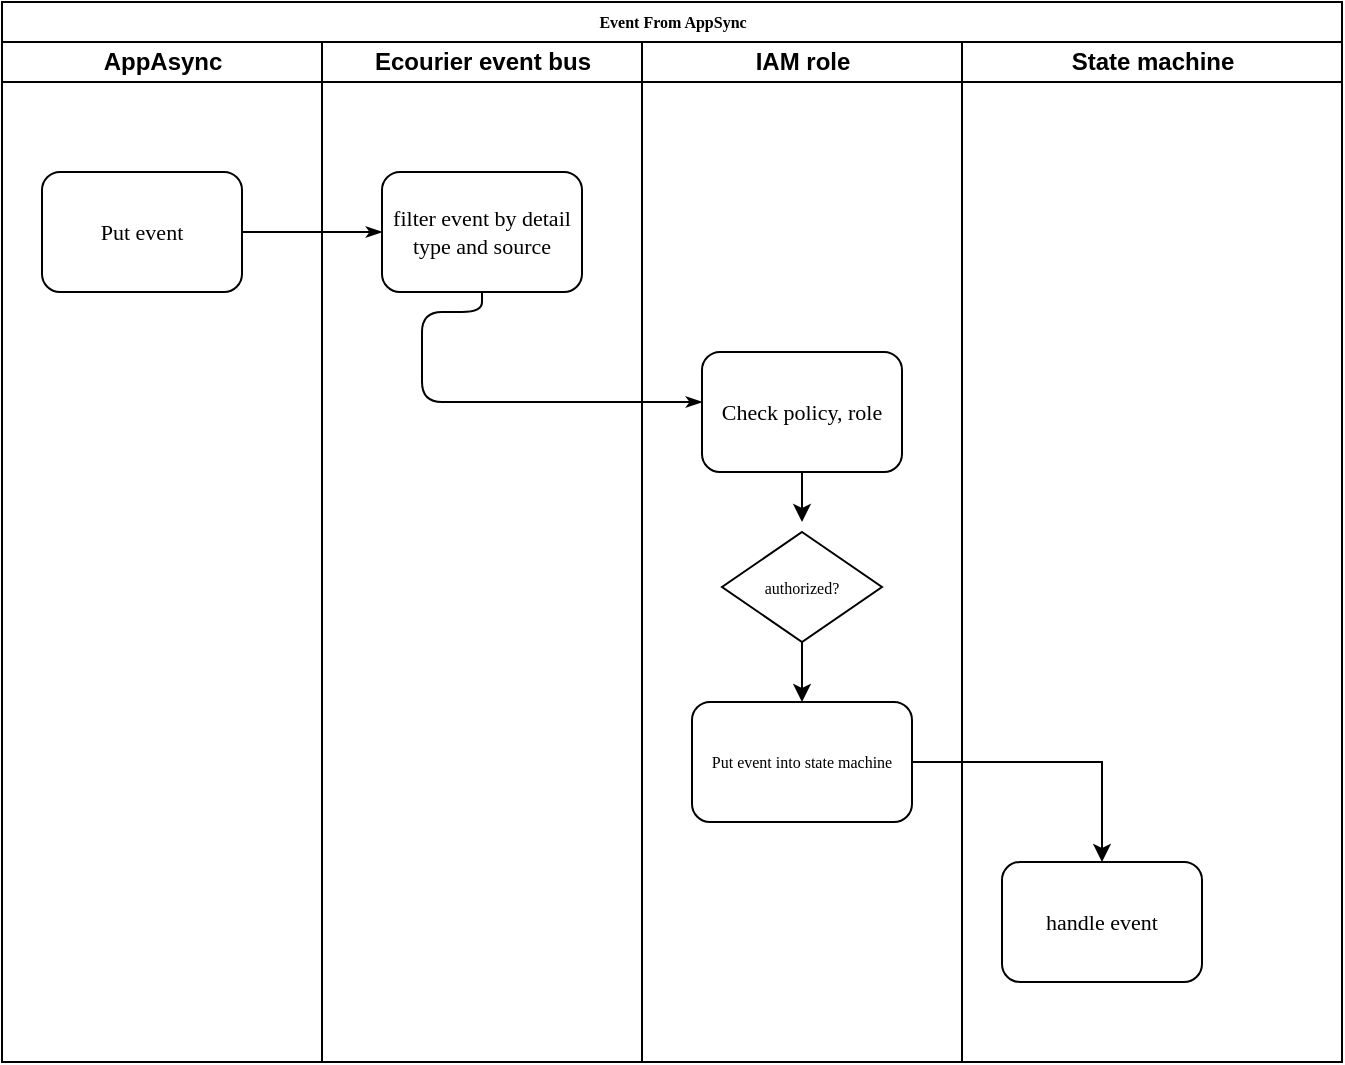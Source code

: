 <mxfile version="22.1.3" type="github">
  <diagram name="Page-1" id="OJeX0IDQ4PMq7jFIIPjB">
    <mxGraphModel dx="1050" dy="523" grid="0" gridSize="10" guides="1" tooltips="1" connect="1" arrows="1" fold="1" page="1" pageScale="1" pageWidth="850" pageHeight="1100" math="0" shadow="0">
      <root>
        <mxCell id="0" />
        <mxCell id="1" parent="0" />
        <mxCell id="tBMw4O4xf4G6506pLHV_-1" value="Event From AppSync" style="swimlane;html=1;childLayout=stackLayout;startSize=20;rounded=0;shadow=0;labelBackgroundColor=none;strokeWidth=1;fontFamily=Verdana;fontSize=8;align=center;" vertex="1" parent="1">
          <mxGeometry x="80" y="40" width="670" height="530" as="geometry" />
        </mxCell>
        <mxCell id="tBMw4O4xf4G6506pLHV_-4" style="edgeStyle=orthogonalEdgeStyle;rounded=1;html=1;labelBackgroundColor=none;startArrow=none;startFill=0;startSize=5;endArrow=classicThin;endFill=1;endSize=5;jettySize=auto;orthogonalLoop=1;strokeWidth=1;fontFamily=Verdana;fontSize=8" edge="1" parent="tBMw4O4xf4G6506pLHV_-1" source="tBMw4O4xf4G6506pLHV_-3" target="tBMw4O4xf4G6506pLHV_-7">
          <mxGeometry relative="1" as="geometry" />
        </mxCell>
        <mxCell id="tBMw4O4xf4G6506pLHV_-5" style="edgeStyle=orthogonalEdgeStyle;rounded=1;html=1;labelBackgroundColor=none;startArrow=none;startFill=0;startSize=5;endArrow=classicThin;endFill=1;endSize=5;jettySize=auto;orthogonalLoop=1;strokeWidth=1;fontFamily=Verdana;fontSize=8" edge="1" parent="tBMw4O4xf4G6506pLHV_-1" source="tBMw4O4xf4G6506pLHV_-7" target="tBMw4O4xf4G6506pLHV_-9">
          <mxGeometry relative="1" as="geometry">
            <Array as="points">
              <mxPoint x="240" y="155" />
              <mxPoint x="210" y="155" />
              <mxPoint x="210" y="200" />
            </Array>
            <mxPoint x="70" y="175" as="targetPoint" />
          </mxGeometry>
        </mxCell>
        <mxCell id="tBMw4O4xf4G6506pLHV_-2" value="AppAsync" style="swimlane;html=1;startSize=20;" vertex="1" parent="tBMw4O4xf4G6506pLHV_-1">
          <mxGeometry y="20" width="160" height="510" as="geometry" />
        </mxCell>
        <mxCell id="tBMw4O4xf4G6506pLHV_-3" value="&lt;font style=&quot;font-size: 11px;&quot;&gt;Put event&lt;/font&gt;" style="rounded=1;whiteSpace=wrap;html=1;shadow=0;labelBackgroundColor=none;strokeWidth=1;fontFamily=Verdana;fontSize=8;align=center;" vertex="1" parent="tBMw4O4xf4G6506pLHV_-2">
          <mxGeometry x="20" y="65" width="100" height="60" as="geometry" />
        </mxCell>
        <mxCell id="tBMw4O4xf4G6506pLHV_-6" value="Ecourier event bus" style="swimlane;html=1;startSize=20;" vertex="1" parent="tBMw4O4xf4G6506pLHV_-1">
          <mxGeometry x="160" y="20" width="160" height="510" as="geometry" />
        </mxCell>
        <mxCell id="tBMw4O4xf4G6506pLHV_-7" value="&lt;font style=&quot;font-size: 11px;&quot;&gt;filter event by detail type and source&lt;/font&gt;" style="rounded=1;whiteSpace=wrap;html=1;shadow=0;labelBackgroundColor=none;strokeWidth=1;fontFamily=Verdana;fontSize=8;align=center;" vertex="1" parent="tBMw4O4xf4G6506pLHV_-6">
          <mxGeometry x="30" y="65" width="100" height="60" as="geometry" />
        </mxCell>
        <mxCell id="tBMw4O4xf4G6506pLHV_-8" value="IAM role" style="swimlane;html=1;startSize=20;" vertex="1" parent="tBMw4O4xf4G6506pLHV_-1">
          <mxGeometry x="320" y="20" width="160" height="510" as="geometry" />
        </mxCell>
        <mxCell id="tBMw4O4xf4G6506pLHV_-26" style="edgeStyle=orthogonalEdgeStyle;rounded=0;orthogonalLoop=1;jettySize=auto;html=1;exitX=0.5;exitY=1;exitDx=0;exitDy=0;" edge="1" parent="tBMw4O4xf4G6506pLHV_-8" source="tBMw4O4xf4G6506pLHV_-9">
          <mxGeometry relative="1" as="geometry">
            <mxPoint x="80" y="240" as="targetPoint" />
          </mxGeometry>
        </mxCell>
        <mxCell id="tBMw4O4xf4G6506pLHV_-9" value="&lt;font style=&quot;font-size: 11px;&quot;&gt;Check policy, role&lt;/font&gt;" style="rounded=1;whiteSpace=wrap;html=1;shadow=0;labelBackgroundColor=none;strokeWidth=1;fontFamily=Verdana;fontSize=8;align=center;" vertex="1" parent="tBMw4O4xf4G6506pLHV_-8">
          <mxGeometry x="30" y="155" width="100" height="60" as="geometry" />
        </mxCell>
        <mxCell id="tBMw4O4xf4G6506pLHV_-11" value="Put event into state machine" style="rounded=1;whiteSpace=wrap;html=1;shadow=0;labelBackgroundColor=none;strokeWidth=1;fontFamily=Verdana;fontSize=8;align=center;" vertex="1" parent="tBMw4O4xf4G6506pLHV_-8">
          <mxGeometry x="25" y="330" width="110" height="60" as="geometry" />
        </mxCell>
        <mxCell id="tBMw4O4xf4G6506pLHV_-27" style="edgeStyle=orthogonalEdgeStyle;rounded=0;orthogonalLoop=1;jettySize=auto;html=1;entryX=0.5;entryY=0;entryDx=0;entryDy=0;" edge="1" parent="tBMw4O4xf4G6506pLHV_-8" source="tBMw4O4xf4G6506pLHV_-19" target="tBMw4O4xf4G6506pLHV_-11">
          <mxGeometry relative="1" as="geometry" />
        </mxCell>
        <mxCell id="tBMw4O4xf4G6506pLHV_-19" value="authorized?" style="rhombus;whiteSpace=wrap;html=1;rounded=0;shadow=0;labelBackgroundColor=none;strokeWidth=1;fontFamily=Verdana;fontSize=8;align=center;" vertex="1" parent="tBMw4O4xf4G6506pLHV_-8">
          <mxGeometry x="40" y="245" width="80" height="55" as="geometry" />
        </mxCell>
        <mxCell id="tBMw4O4xf4G6506pLHV_-15" value="State machine" style="swimlane;html=1;startSize=20;" vertex="1" parent="tBMw4O4xf4G6506pLHV_-1">
          <mxGeometry x="480" y="20" width="190" height="510" as="geometry" />
        </mxCell>
        <mxCell id="tBMw4O4xf4G6506pLHV_-16" value="&lt;span style=&quot;font-size: 11px;&quot;&gt;handle event&lt;/span&gt;" style="rounded=1;whiteSpace=wrap;html=1;shadow=0;labelBackgroundColor=none;strokeWidth=1;fontFamily=Verdana;fontSize=8;align=center;" vertex="1" parent="tBMw4O4xf4G6506pLHV_-15">
          <mxGeometry x="20" y="410" width="100" height="60" as="geometry" />
        </mxCell>
        <mxCell id="tBMw4O4xf4G6506pLHV_-28" style="edgeStyle=orthogonalEdgeStyle;rounded=0;orthogonalLoop=1;jettySize=auto;html=1;" edge="1" parent="tBMw4O4xf4G6506pLHV_-1" source="tBMw4O4xf4G6506pLHV_-11" target="tBMw4O4xf4G6506pLHV_-16">
          <mxGeometry relative="1" as="geometry" />
        </mxCell>
      </root>
    </mxGraphModel>
  </diagram>
</mxfile>
